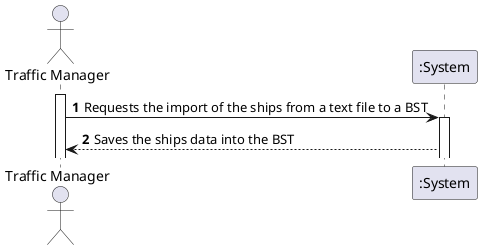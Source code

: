 @startuml
'https://plantuml.com/sequence-diagram

autonumber

actor "Traffic Manager" as TM

activate TM
TM -> ":System" : Requests the import of the ships from a text file to a BST

activate ":System"
":System" --> TM : Saves the ships data into the BST

@enduml